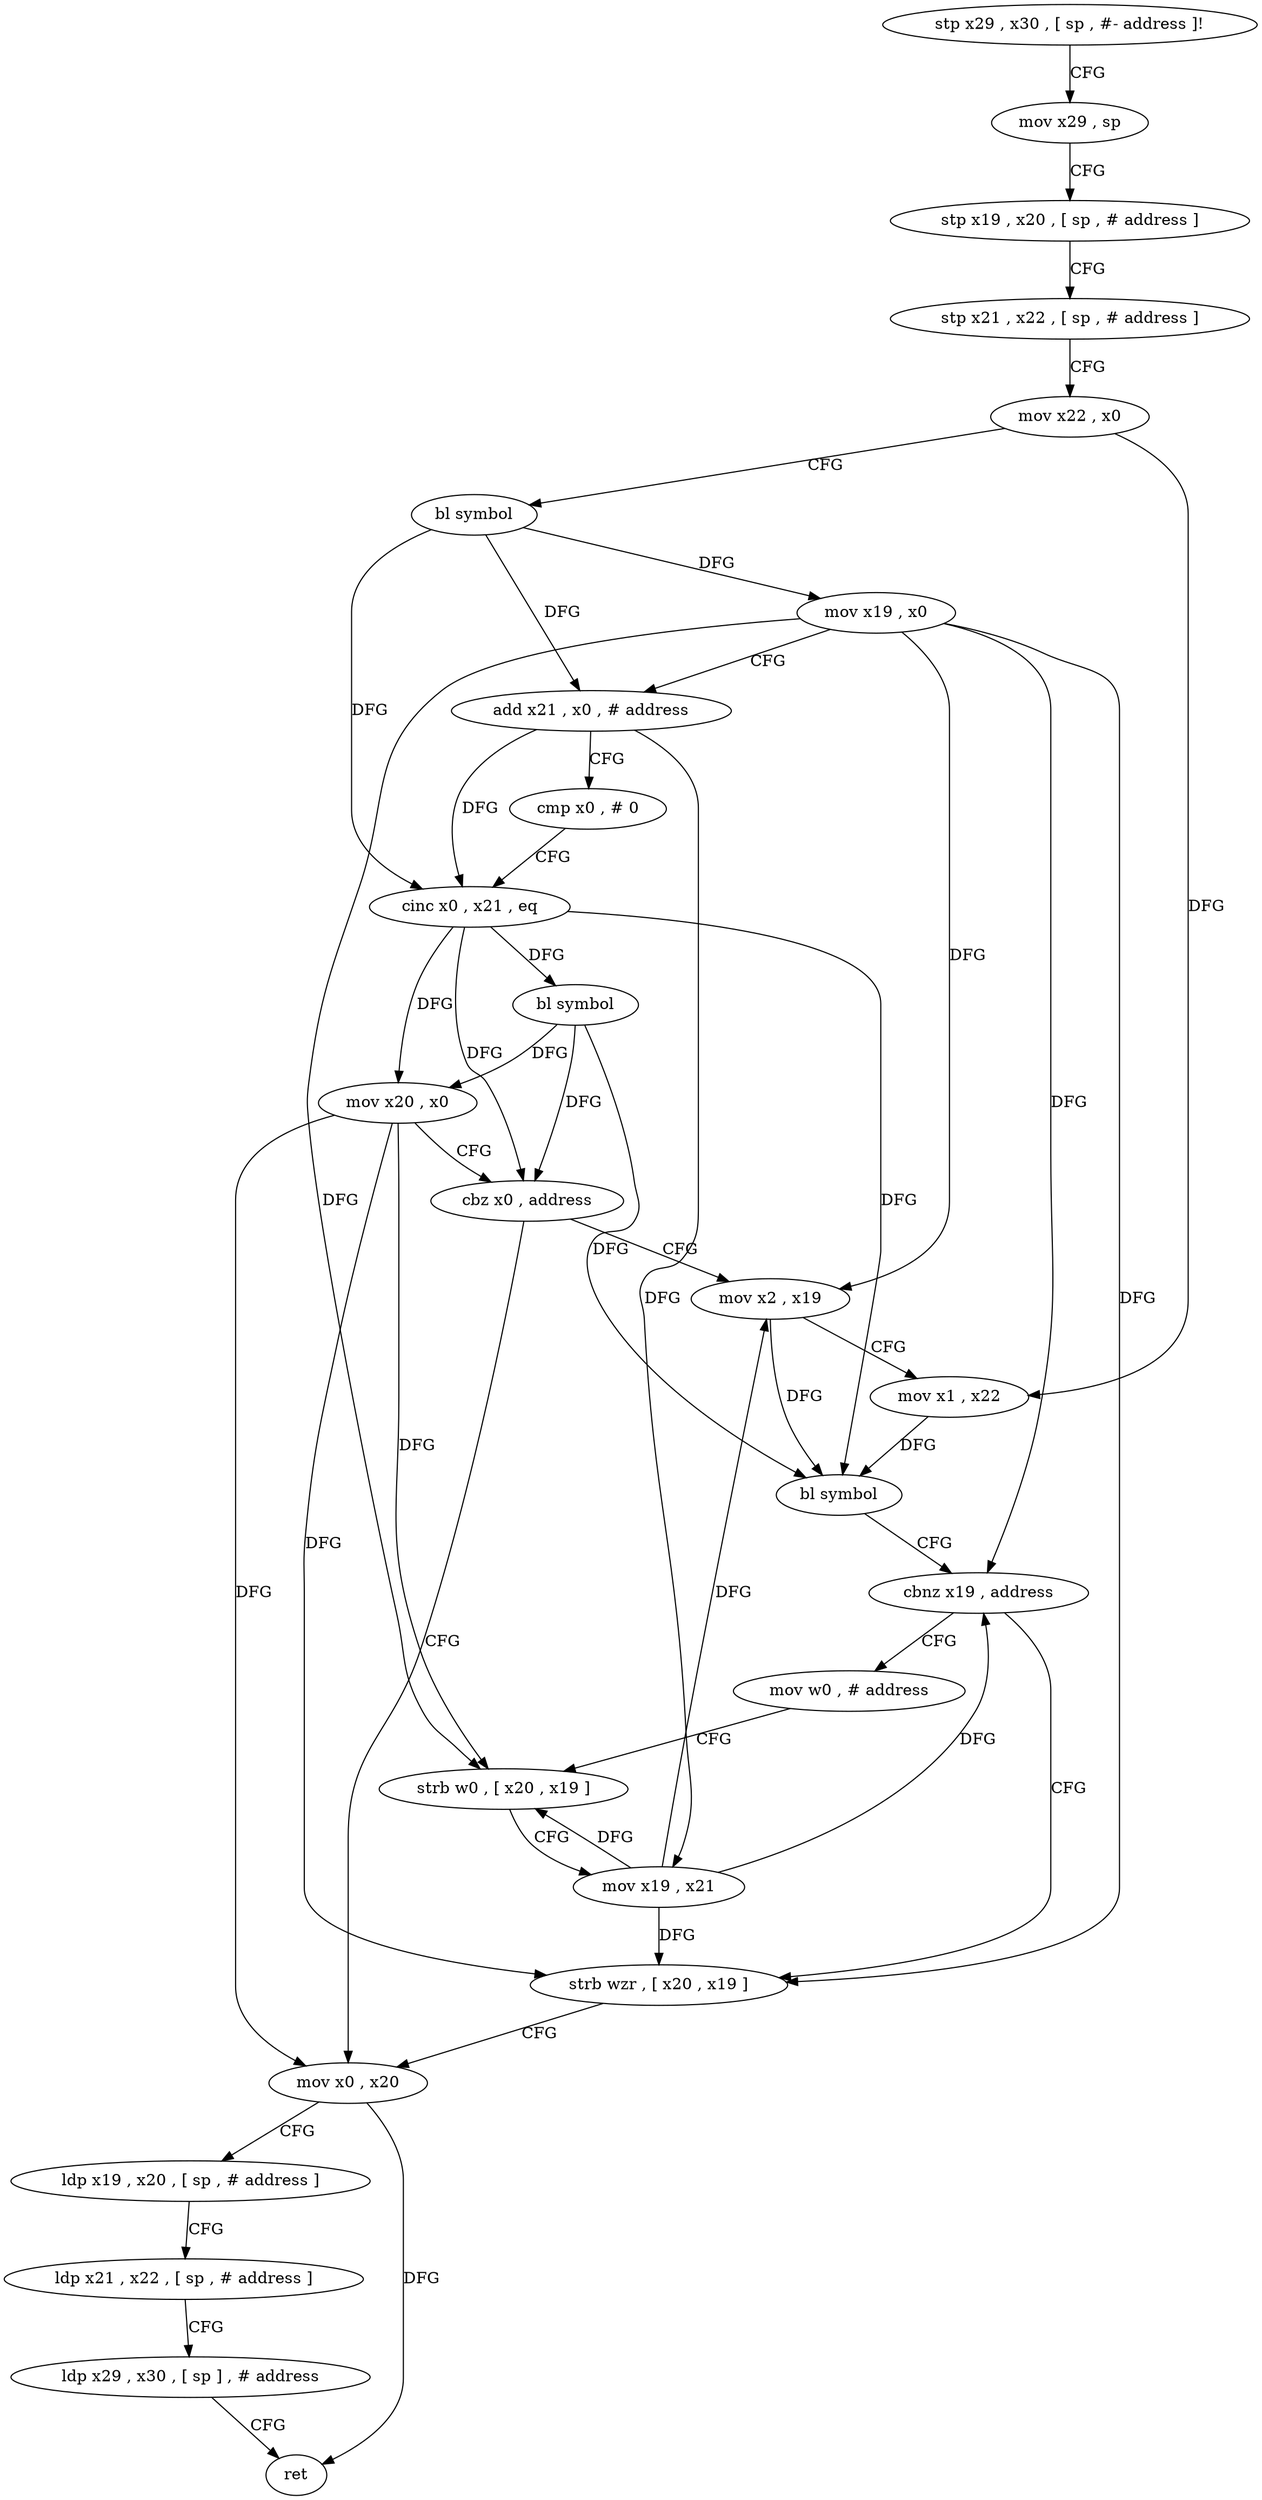 digraph "func" {
"4270092" [label = "stp x29 , x30 , [ sp , #- address ]!" ]
"4270096" [label = "mov x29 , sp" ]
"4270100" [label = "stp x19 , x20 , [ sp , # address ]" ]
"4270104" [label = "stp x21 , x22 , [ sp , # address ]" ]
"4270108" [label = "mov x22 , x0" ]
"4270112" [label = "bl symbol" ]
"4270116" [label = "mov x19 , x0" ]
"4270120" [label = "add x21 , x0 , # address" ]
"4270124" [label = "cmp x0 , # 0" ]
"4270128" [label = "cinc x0 , x21 , eq" ]
"4270132" [label = "bl symbol" ]
"4270136" [label = "mov x20 , x0" ]
"4270140" [label = "cbz x0 , address" ]
"4270176" [label = "mov x0 , x20" ]
"4270144" [label = "mov x2 , x19" ]
"4270180" [label = "ldp x19 , x20 , [ sp , # address ]" ]
"4270184" [label = "ldp x21 , x22 , [ sp , # address ]" ]
"4270188" [label = "ldp x29 , x30 , [ sp ] , # address" ]
"4270192" [label = "ret" ]
"4270148" [label = "mov x1 , x22" ]
"4270152" [label = "bl symbol" ]
"4270156" [label = "cbnz x19 , address" ]
"4270172" [label = "strb wzr , [ x20 , x19 ]" ]
"4270160" [label = "mov w0 , # address" ]
"4270164" [label = "strb w0 , [ x20 , x19 ]" ]
"4270168" [label = "mov x19 , x21" ]
"4270092" -> "4270096" [ label = "CFG" ]
"4270096" -> "4270100" [ label = "CFG" ]
"4270100" -> "4270104" [ label = "CFG" ]
"4270104" -> "4270108" [ label = "CFG" ]
"4270108" -> "4270112" [ label = "CFG" ]
"4270108" -> "4270148" [ label = "DFG" ]
"4270112" -> "4270116" [ label = "DFG" ]
"4270112" -> "4270120" [ label = "DFG" ]
"4270112" -> "4270128" [ label = "DFG" ]
"4270116" -> "4270120" [ label = "CFG" ]
"4270116" -> "4270144" [ label = "DFG" ]
"4270116" -> "4270156" [ label = "DFG" ]
"4270116" -> "4270172" [ label = "DFG" ]
"4270116" -> "4270164" [ label = "DFG" ]
"4270120" -> "4270124" [ label = "CFG" ]
"4270120" -> "4270128" [ label = "DFG" ]
"4270120" -> "4270168" [ label = "DFG" ]
"4270124" -> "4270128" [ label = "CFG" ]
"4270128" -> "4270132" [ label = "DFG" ]
"4270128" -> "4270136" [ label = "DFG" ]
"4270128" -> "4270140" [ label = "DFG" ]
"4270128" -> "4270152" [ label = "DFG" ]
"4270132" -> "4270136" [ label = "DFG" ]
"4270132" -> "4270140" [ label = "DFG" ]
"4270132" -> "4270152" [ label = "DFG" ]
"4270136" -> "4270140" [ label = "CFG" ]
"4270136" -> "4270176" [ label = "DFG" ]
"4270136" -> "4270172" [ label = "DFG" ]
"4270136" -> "4270164" [ label = "DFG" ]
"4270140" -> "4270176" [ label = "CFG" ]
"4270140" -> "4270144" [ label = "CFG" ]
"4270176" -> "4270180" [ label = "CFG" ]
"4270176" -> "4270192" [ label = "DFG" ]
"4270144" -> "4270148" [ label = "CFG" ]
"4270144" -> "4270152" [ label = "DFG" ]
"4270180" -> "4270184" [ label = "CFG" ]
"4270184" -> "4270188" [ label = "CFG" ]
"4270188" -> "4270192" [ label = "CFG" ]
"4270148" -> "4270152" [ label = "DFG" ]
"4270152" -> "4270156" [ label = "CFG" ]
"4270156" -> "4270172" [ label = "CFG" ]
"4270156" -> "4270160" [ label = "CFG" ]
"4270172" -> "4270176" [ label = "CFG" ]
"4270160" -> "4270164" [ label = "CFG" ]
"4270164" -> "4270168" [ label = "CFG" ]
"4270168" -> "4270172" [ label = "DFG" ]
"4270168" -> "4270144" [ label = "DFG" ]
"4270168" -> "4270156" [ label = "DFG" ]
"4270168" -> "4270164" [ label = "DFG" ]
}
